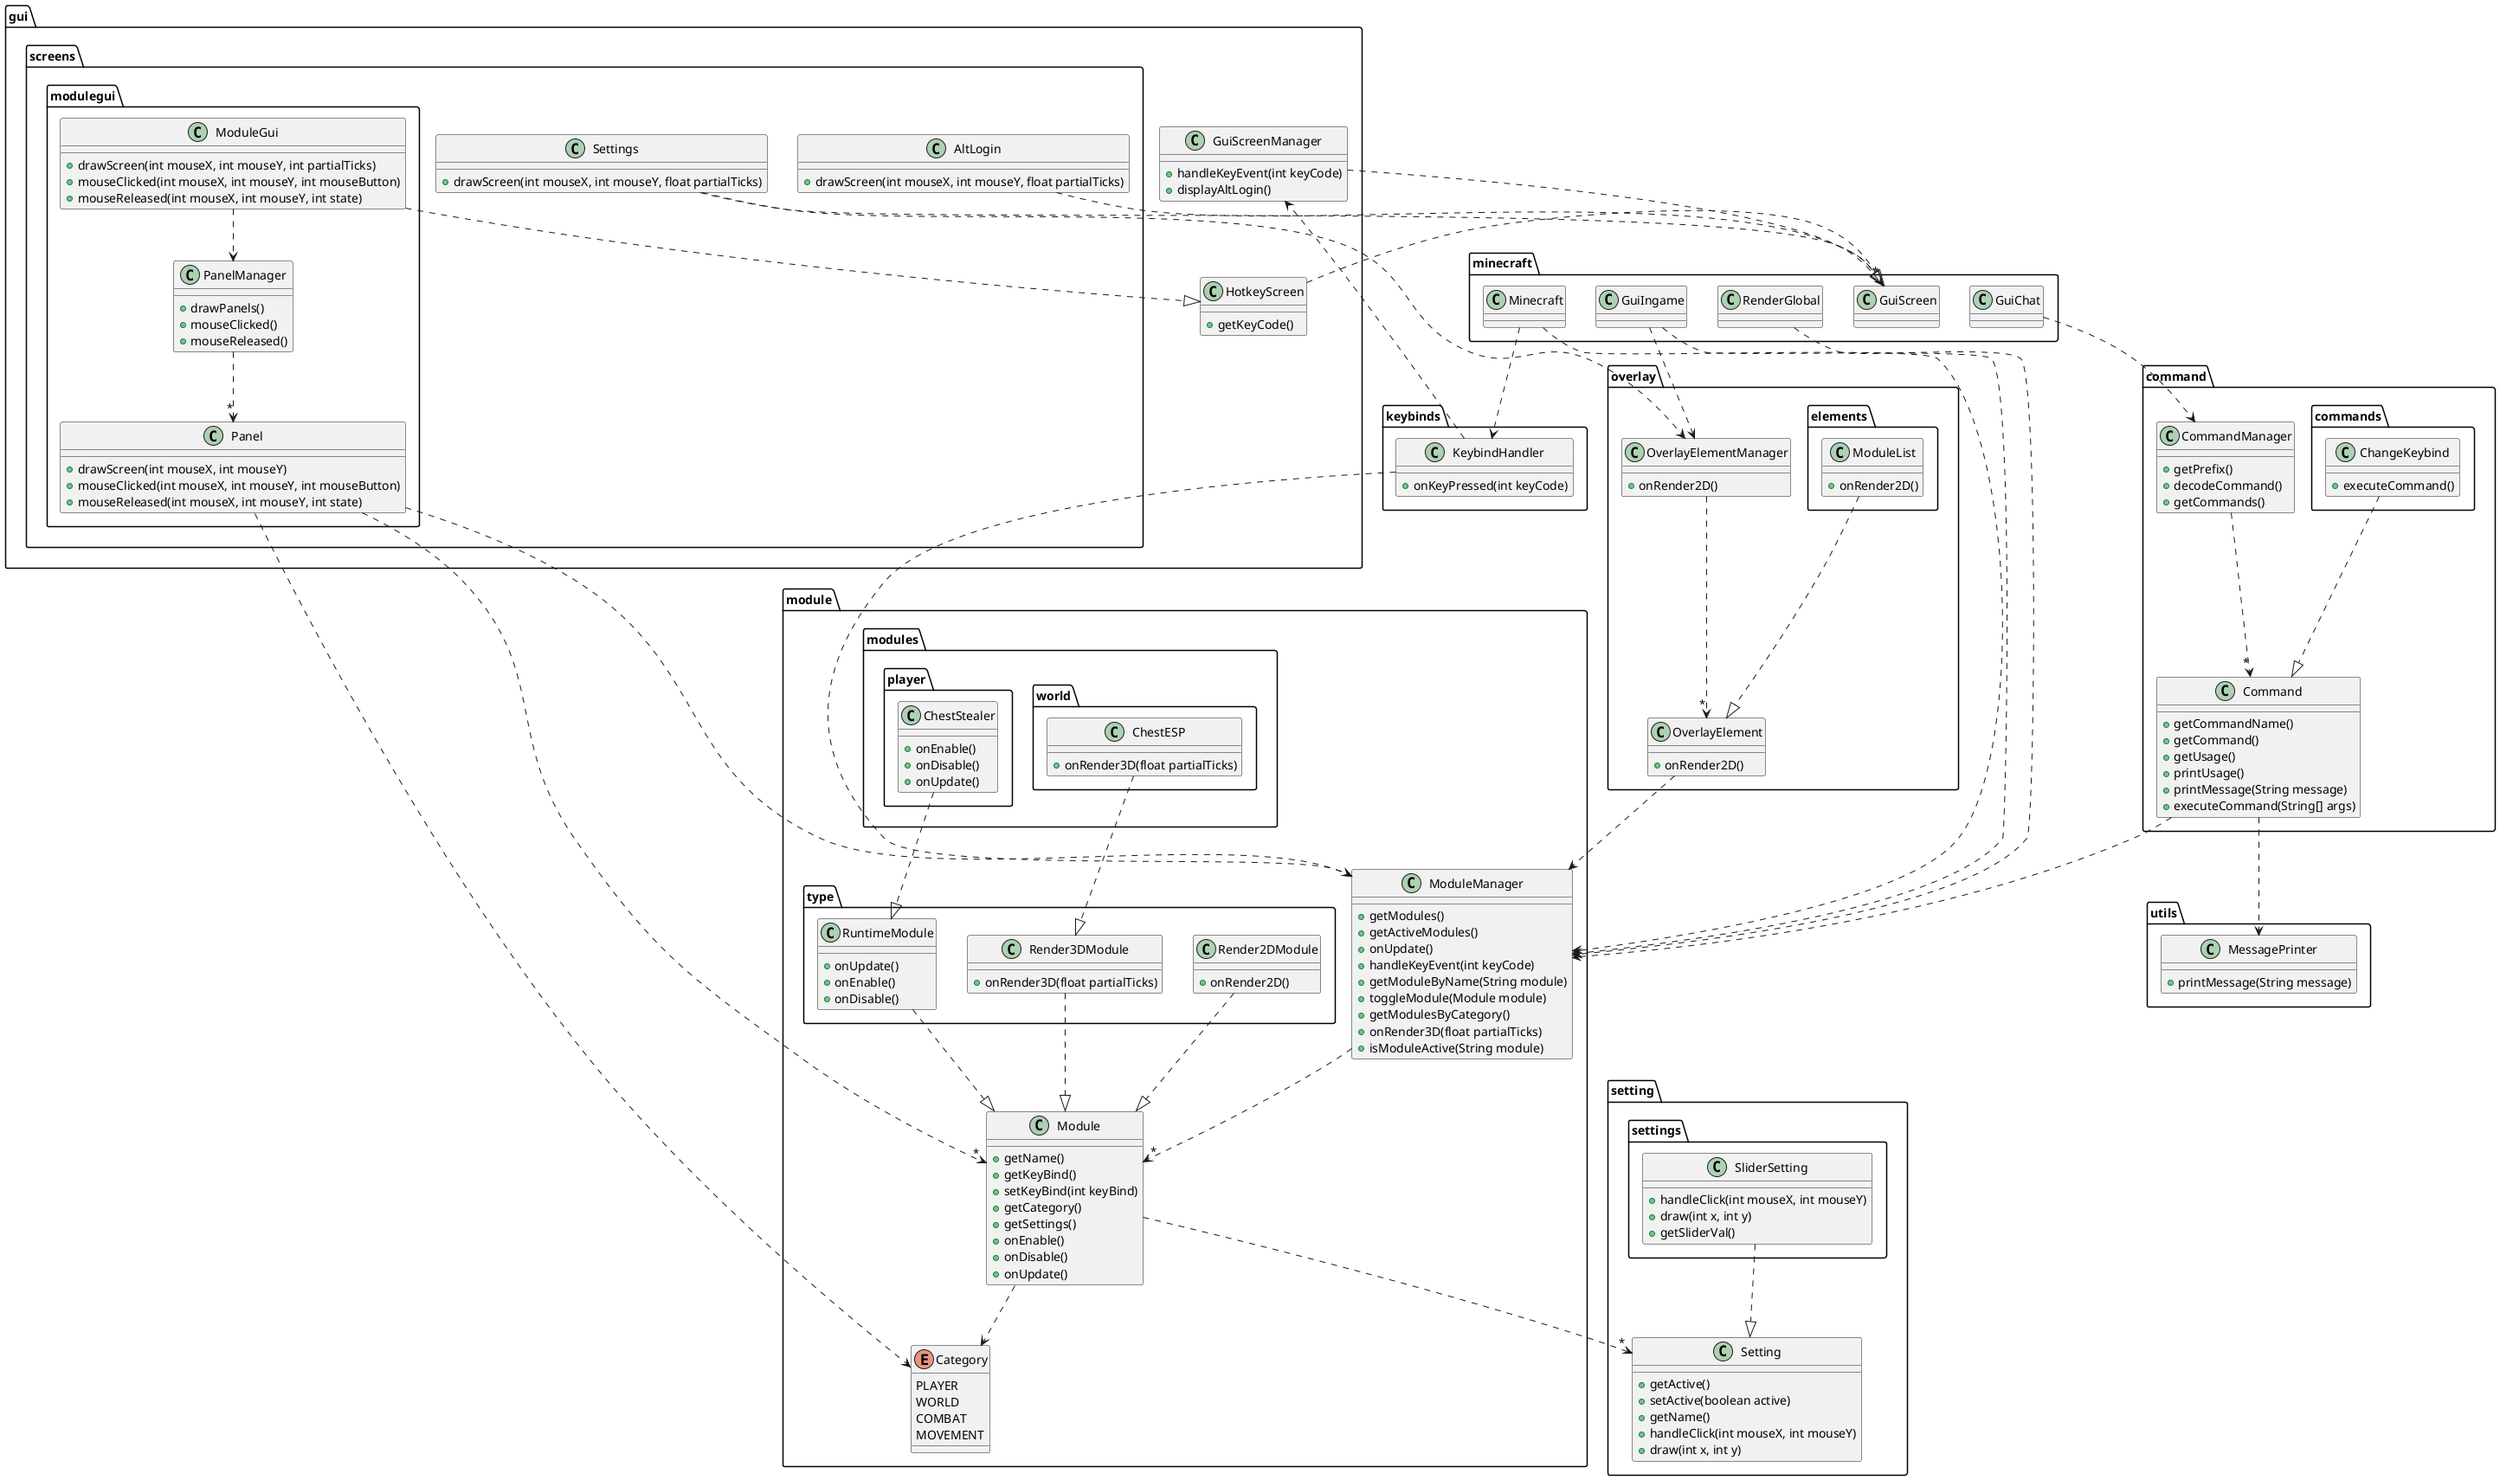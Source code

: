 @startuml

namespace minecraft {
class Minecraft
class GuiScreen
class GuiChat
class GuiIngame
class RenderGlobal
}

namespace command {
class Command {
    + getCommandName()
    + getCommand()
    + getUsage()
    + printUsage()
    + printMessage(String message)
    + executeCommand(String[] args)
}

namespace commands {
class ChangeKeybind {
    + executeCommand()
}
}

class CommandManager {
    + getPrefix()
    + decodeCommand()
    + getCommands()
}
}

namespace gui {
namespace screens {
namespace modulegui {
class Panel {
    + drawScreen(int mouseX, int mouseY)
    + mouseClicked(int mouseX, int mouseY, int mouseButton)
    + mouseReleased(int mouseX, int mouseY, int state)
}

class PanelManager {
    + drawPanels()
    + mouseClicked()
    + mouseReleased()
}
class ModuleGui {
    + drawScreen(int mouseX, int mouseY, int partialTicks)
    + mouseClicked(int mouseX, int mouseY, int mouseButton)
    + mouseReleased(int mouseX, int mouseY, int state)
}
}

class AltLogin {
    + drawScreen(int mouseX, int mouseY, float partialTicks)
}

class Settings {
    + drawScreen(int mouseX, int mouseY, float partialTicks)
}
}

class GuiScreenManager {
    + handleKeyEvent(int keyCode)
    + displayAltLogin()
}

class HotkeyScreen {
    + getKeyCode()
}
}

namespace overlay {
class OverlayElement {
    + onRender2D()
}

namespace elements {
class ModuleList {
    + onRender2D()
}
}

class OverlayElementManager {
    + onRender2D()
}
}

namespace keybinds {
class KeybindHandler {
    + onKeyPressed(int keyCode)
}
}

namespace module {
class Module {
    + getName()
    + getKeyBind()
    + setKeyBind(int keyBind)
    + getCategory()
    + getSettings()
    + onEnable()
    + onDisable()
    + onUpdate()
}

namespace type {
class Render3DModule {
    + onRender3D(float partialTicks)
}

class Render2DModule {
    + onRender2D()
}

class RuntimeModule {
    + onUpdate()
    + onEnable()
    + onDisable()
}
}

namespace modules {
namespace player {
class ChestStealer {
    + onEnable()
    + onDisable()
    + onUpdate()
}
}

namespace world {
class ChestESP {
    + onRender3D(float partialTicks)
}
}
}

class ModuleManager {
    + getModules()
    + getActiveModules()
    + onUpdate()
    + handleKeyEvent(int keyCode)
    + getModuleByName(String module)
    + toggleModule(Module module)
    + getModulesByCategory()
    + onRender3D(float partialTicks)
    + isModuleActive(String module)
}

enum Category {
    PLAYER
    WORLD
    COMBAT
    MOVEMENT
}
}

namespace setting {
class Setting {
    + getActive()
    + setActive(boolean active)
    + getName()
    + handleClick(int mouseX, int mouseY)
    + draw(int x, int y)
}

namespace settings {
class SliderSetting {
    + handleClick(int mouseX, int mouseY)
    + draw(int x, int y)
    + getSliderVal()
}
}
}

namespace utils {
class MessagePrinter {
    + printMessage(String message)
}
}

Minecraft ..> ModuleManager
Minecraft ..> KeybindHandler
RenderGlobal ..> ModuleManager
GuiChat ..> CommandManager
GuiIngame ..> OverlayElementManager
GuiIngame ..> ModuleManager
GuiScreenManager ..> "*" GuiScreen
ModuleGui ..|> HotkeyScreen
HotkeyScreen ..|> GuiScreen
Settings ..|> GuiScreen
Settings ..> OverlayElementManager
AltLogin ..|> GuiScreen
ModuleManager ..> "*" Module
Module ..> Category
Module ..> "*" Setting
Render3DModule ..|> Module
RuntimeModule ..|> Module
Render2DModule ..|> Module
KeybindHandler ..> ModuleManager
KeybindHandler ..> GuiScreenManager
Panel ..> "*" Module
Panel ..> Category
ModuleGui ..> PanelManager
PanelManager ..> "*" Panel
Panel ..> ModuleManager
OverlayElement ..> ModuleManager
OverlayElementManager ..> "*" OverlayElement
CommandManager ..> "*" Command
Command ..> ModuleManager
Command ..> MessagePrinter
ChangeKeybind ..|> Command
ModuleList ..|> OverlayElement
ChestStealer ..|> RuntimeModule
ChestESP ..|> Render3DModule
SliderSetting ..|> Setting

@enduml
